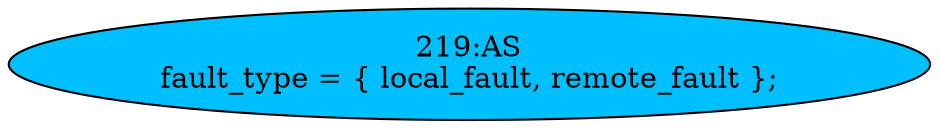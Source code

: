 strict digraph "" {
	node [label="\N"];
	"219:AS"	 [ast="<pyverilog.vparser.ast.Assign object at 0x7fe9c1bac190>",
		def_var="['fault_type']",
		fillcolor=deepskyblue,
		label="219:AS
fault_type = { local_fault, remote_fault };",
		statements="[]",
		style=filled,
		typ=Assign,
		use_var="['local_fault', 'remote_fault']"];
}
